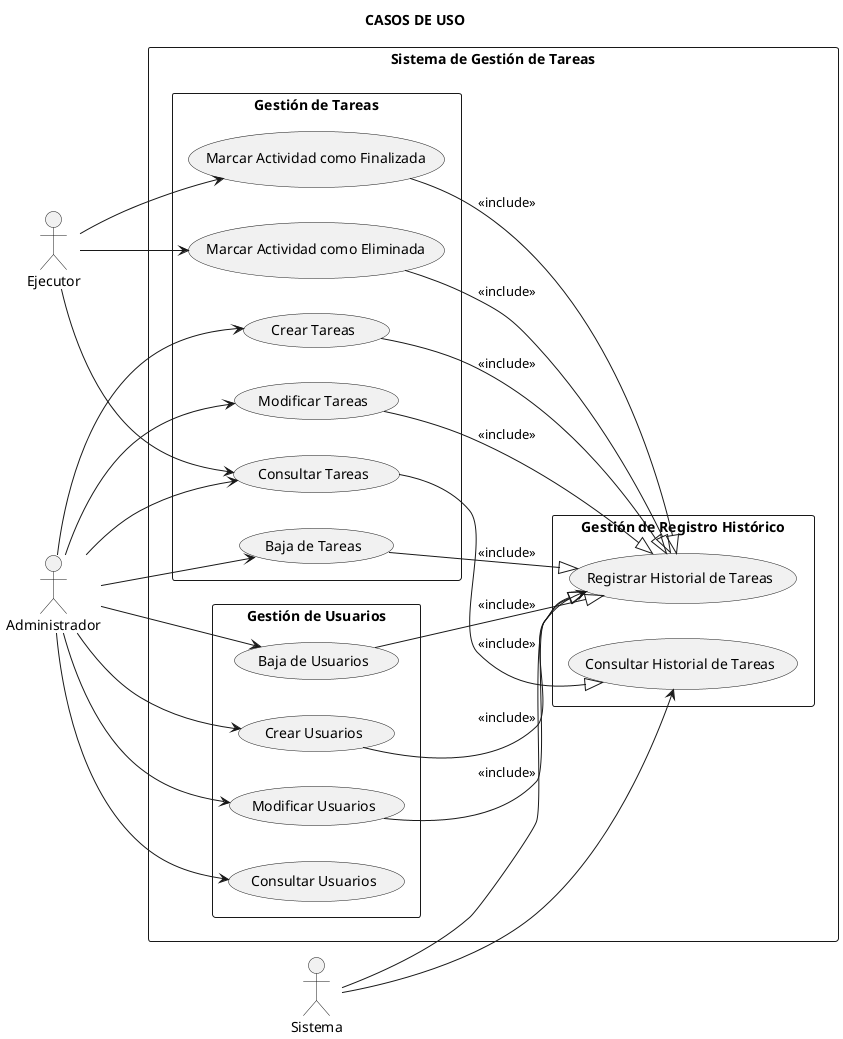 @startuml
title "CASOS DE USO"
left to right direction

actor Administrador as Admin
actor Ejecutor as Executor
actor "Sistema" as Sistema

rectangle "Sistema de Gestión de Tareas" {
    rectangle "Gestión de Tareas" {
        usecase "Crear Tareas" as CrearTareas
        usecase "Modificar Tareas" as ModificarTareas
        usecase "Consultar Tareas" as ConsultarTareas
        usecase "Baja de Tareas" as BajaTareas
        usecase "Marcar Actividad como Finalizada" as FinalizarTarea
        usecase "Marcar Actividad como Eliminada" as EliminarTarea
    }

    rectangle "Gestión de Registro Histórico" {
        usecase "Registrar Historial de Tareas" as RegistrarHistorial
        usecase "Consultar Historial de Tareas" as ConsultarHistorial
    }

    rectangle "Gestión de Usuarios" {
        usecase "Crear Usuarios" as CrearUsuarios
        usecase "Modificar Usuarios" as ModificarUsuarios
        usecase "Consultar Usuarios" as ConsultarUsuarios
        usecase "Baja de Usuarios" as BajaUsuarios
    }

    Admin --> CrearTareas
    Admin --> ModificarTareas
    Admin --> ConsultarTareas
    Admin --> BajaTareas

    Admin --> CrearUsuarios
    Admin --> ConsultarUsuarios
    Admin --> ModificarUsuarios
    Admin --> BajaUsuarios

    Executor --> ConsultarTareas
    Executor --> FinalizarTarea
    Executor --> EliminarTarea

    Sistema --> RegistrarHistorial
    Sistema --> ConsultarHistorial

    ConsultarTareas --|> ConsultarHistorial : <<include>>
    ModificarTareas --|> RegistrarHistorial : <<include>>
    CrearTareas --|> RegistrarHistorial : <<include>>
    BajaTareas --|> RegistrarHistorial : <<include>>
    FinalizarTarea --|> RegistrarHistorial : <<include>>
    EliminarTarea --|> RegistrarHistorial : <<include>>

    CrearUsuarios --|> RegistrarHistorial : <<include>>
    ModificarUsuarios --|> RegistrarHistorial : <<include>>
    BajaUsuarios --|> RegistrarHistorial : <<include>>
}

@enduml
